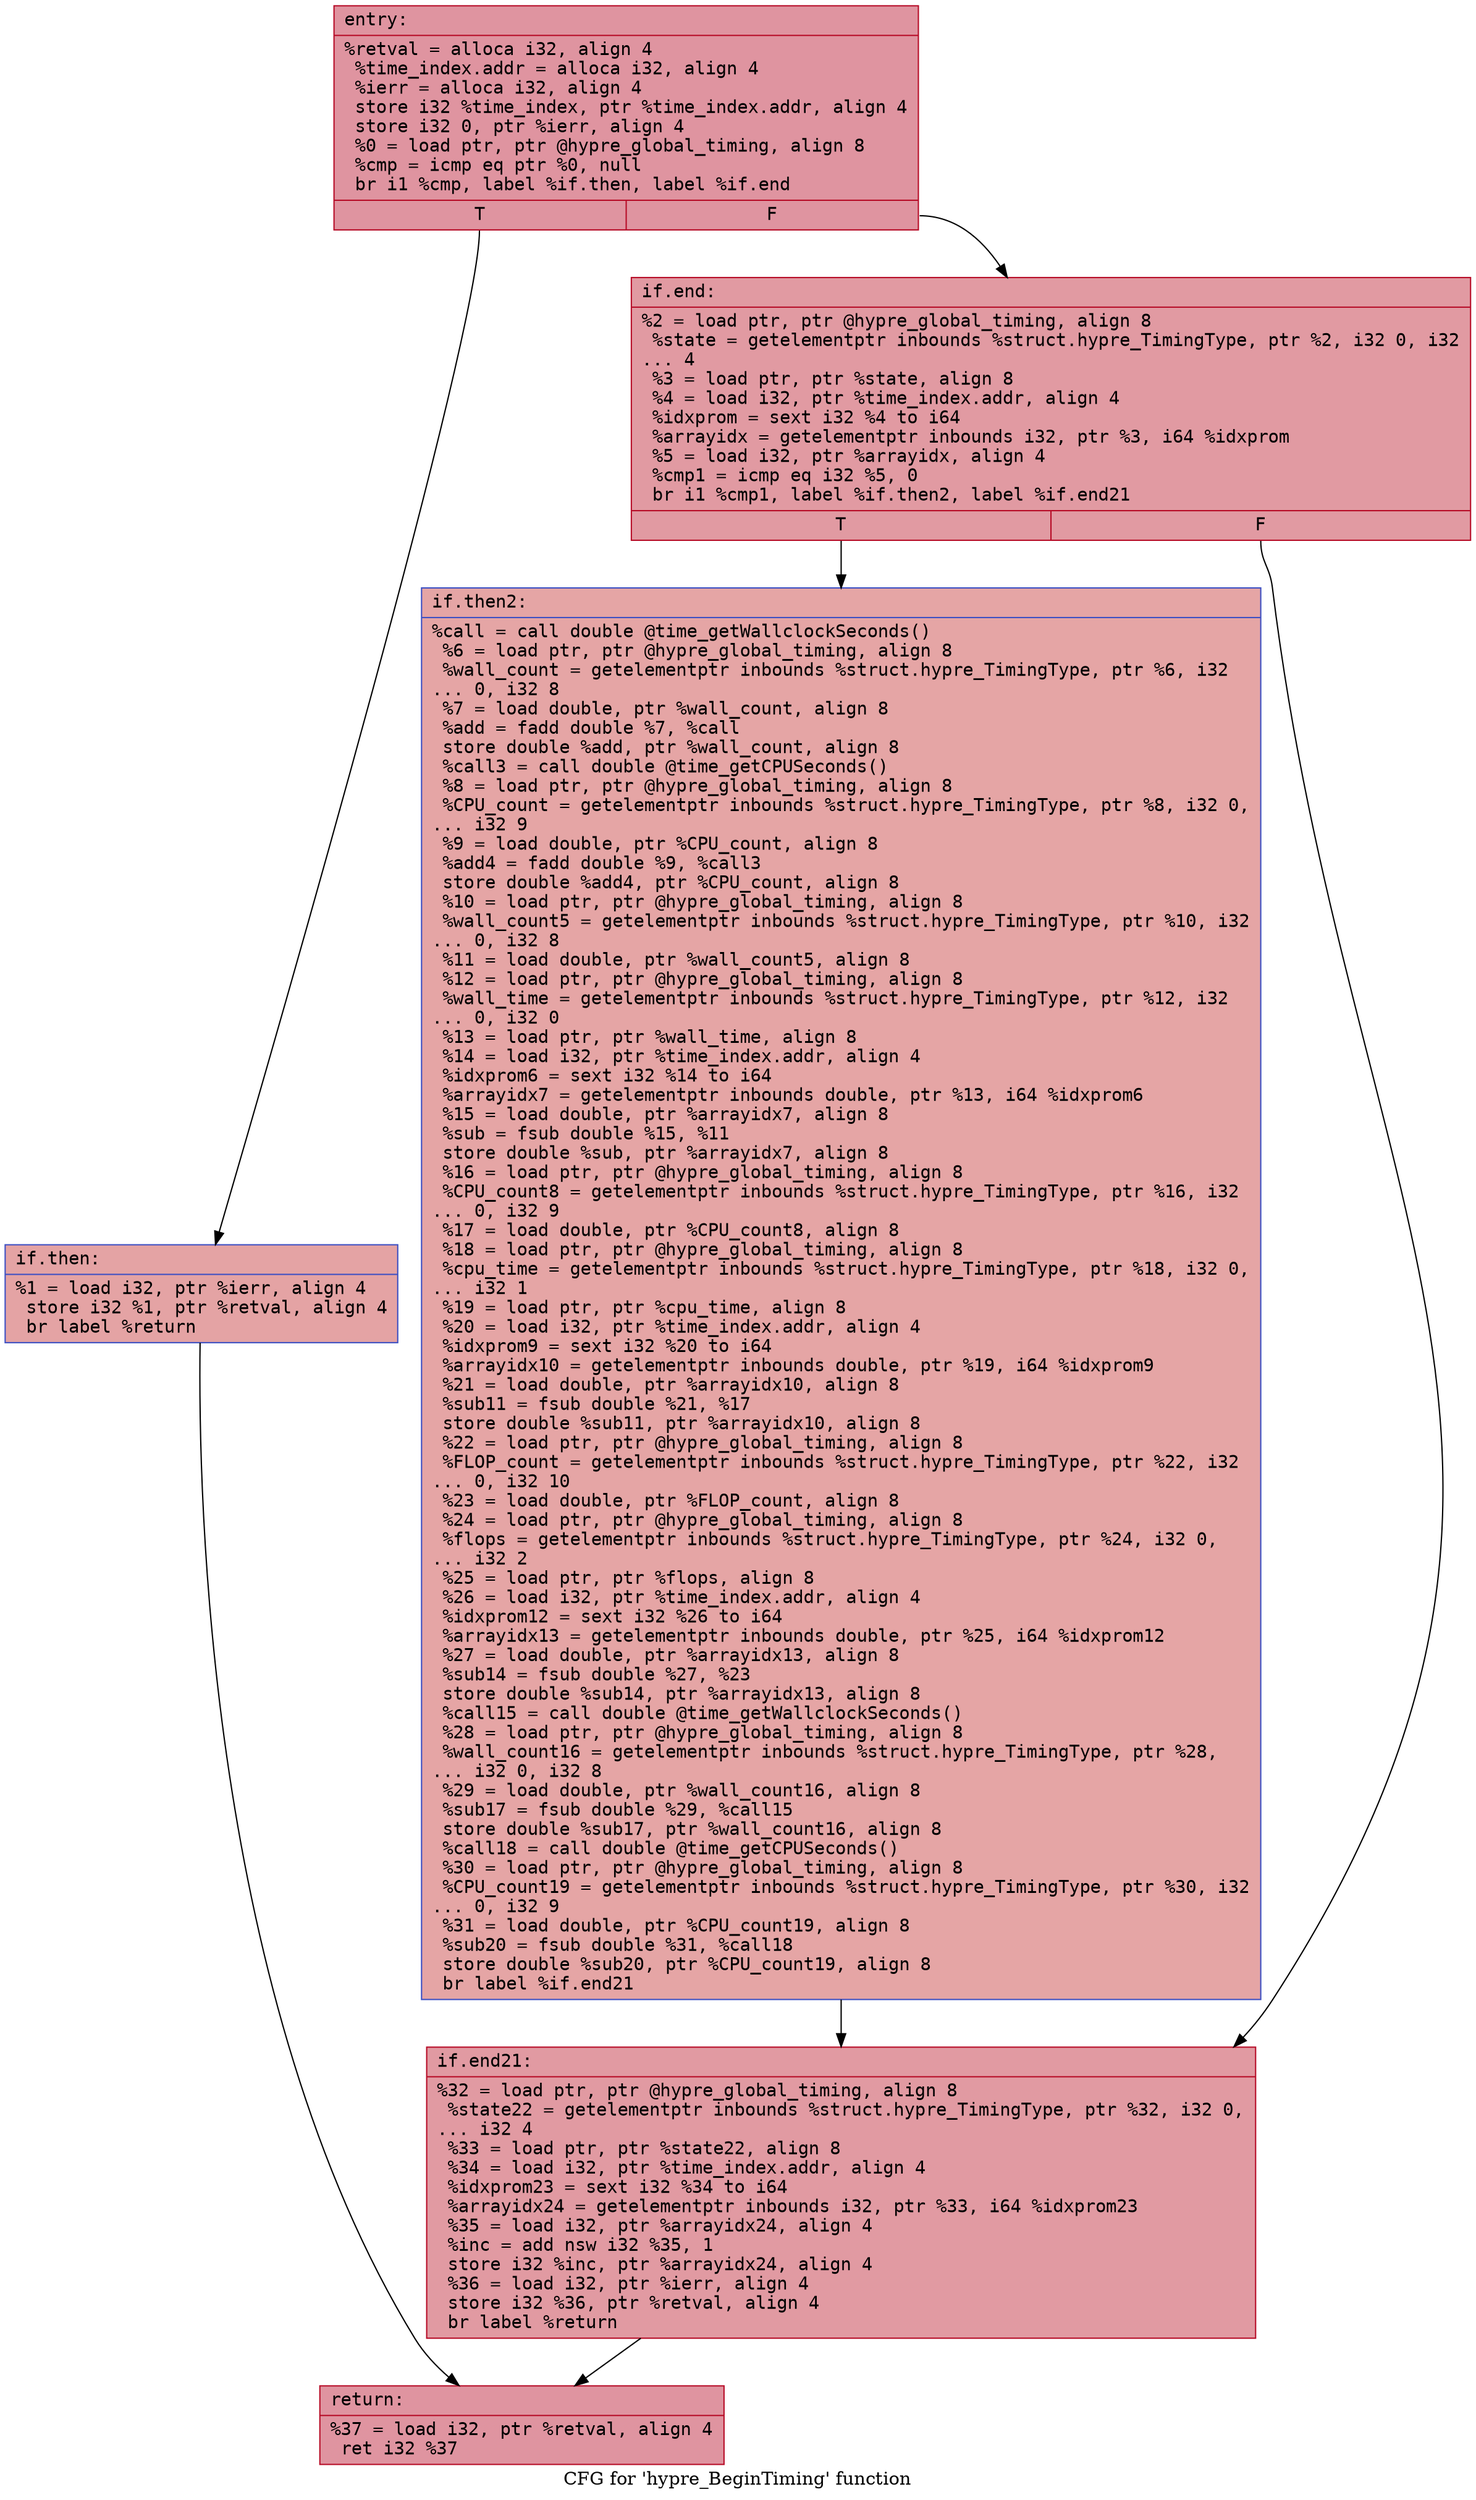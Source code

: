 digraph "CFG for 'hypre_BeginTiming' function" {
	label="CFG for 'hypre_BeginTiming' function";

	Node0x557f02a97a10 [shape=record,color="#b70d28ff", style=filled, fillcolor="#b70d2870" fontname="Courier",label="{entry:\l|  %retval = alloca i32, align 4\l  %time_index.addr = alloca i32, align 4\l  %ierr = alloca i32, align 4\l  store i32 %time_index, ptr %time_index.addr, align 4\l  store i32 0, ptr %ierr, align 4\l  %0 = load ptr, ptr @hypre_global_timing, align 8\l  %cmp = icmp eq ptr %0, null\l  br i1 %cmp, label %if.then, label %if.end\l|{<s0>T|<s1>F}}"];
	Node0x557f02a97a10:s0 -> Node0x557f02a97ed0[tooltip="entry -> if.then\nProbability 37.50%" ];
	Node0x557f02a97a10:s1 -> Node0x557f02a97f40[tooltip="entry -> if.end\nProbability 62.50%" ];
	Node0x557f02a97ed0 [shape=record,color="#3d50c3ff", style=filled, fillcolor="#c32e3170" fontname="Courier",label="{if.then:\l|  %1 = load i32, ptr %ierr, align 4\l  store i32 %1, ptr %retval, align 4\l  br label %return\l}"];
	Node0x557f02a97ed0 -> Node0x557f02a98180[tooltip="if.then -> return\nProbability 100.00%" ];
	Node0x557f02a97f40 [shape=record,color="#b70d28ff", style=filled, fillcolor="#bb1b2c70" fontname="Courier",label="{if.end:\l|  %2 = load ptr, ptr @hypre_global_timing, align 8\l  %state = getelementptr inbounds %struct.hypre_TimingType, ptr %2, i32 0, i32\l... 4\l  %3 = load ptr, ptr %state, align 8\l  %4 = load i32, ptr %time_index.addr, align 4\l  %idxprom = sext i32 %4 to i64\l  %arrayidx = getelementptr inbounds i32, ptr %3, i64 %idxprom\l  %5 = load i32, ptr %arrayidx, align 4\l  %cmp1 = icmp eq i32 %5, 0\l  br i1 %cmp1, label %if.then2, label %if.end21\l|{<s0>T|<s1>F}}"];
	Node0x557f02a97f40:s0 -> Node0x557f02a988c0[tooltip="if.end -> if.then2\nProbability 37.50%" ];
	Node0x557f02a97f40:s1 -> Node0x557f02a98910[tooltip="if.end -> if.end21\nProbability 62.50%" ];
	Node0x557f02a988c0 [shape=record,color="#3d50c3ff", style=filled, fillcolor="#c5333470" fontname="Courier",label="{if.then2:\l|  %call = call double @time_getWallclockSeconds()\l  %6 = load ptr, ptr @hypre_global_timing, align 8\l  %wall_count = getelementptr inbounds %struct.hypre_TimingType, ptr %6, i32\l... 0, i32 8\l  %7 = load double, ptr %wall_count, align 8\l  %add = fadd double %7, %call\l  store double %add, ptr %wall_count, align 8\l  %call3 = call double @time_getCPUSeconds()\l  %8 = load ptr, ptr @hypre_global_timing, align 8\l  %CPU_count = getelementptr inbounds %struct.hypre_TimingType, ptr %8, i32 0,\l... i32 9\l  %9 = load double, ptr %CPU_count, align 8\l  %add4 = fadd double %9, %call3\l  store double %add4, ptr %CPU_count, align 8\l  %10 = load ptr, ptr @hypre_global_timing, align 8\l  %wall_count5 = getelementptr inbounds %struct.hypre_TimingType, ptr %10, i32\l... 0, i32 8\l  %11 = load double, ptr %wall_count5, align 8\l  %12 = load ptr, ptr @hypre_global_timing, align 8\l  %wall_time = getelementptr inbounds %struct.hypre_TimingType, ptr %12, i32\l... 0, i32 0\l  %13 = load ptr, ptr %wall_time, align 8\l  %14 = load i32, ptr %time_index.addr, align 4\l  %idxprom6 = sext i32 %14 to i64\l  %arrayidx7 = getelementptr inbounds double, ptr %13, i64 %idxprom6\l  %15 = load double, ptr %arrayidx7, align 8\l  %sub = fsub double %15, %11\l  store double %sub, ptr %arrayidx7, align 8\l  %16 = load ptr, ptr @hypre_global_timing, align 8\l  %CPU_count8 = getelementptr inbounds %struct.hypre_TimingType, ptr %16, i32\l... 0, i32 9\l  %17 = load double, ptr %CPU_count8, align 8\l  %18 = load ptr, ptr @hypre_global_timing, align 8\l  %cpu_time = getelementptr inbounds %struct.hypre_TimingType, ptr %18, i32 0,\l... i32 1\l  %19 = load ptr, ptr %cpu_time, align 8\l  %20 = load i32, ptr %time_index.addr, align 4\l  %idxprom9 = sext i32 %20 to i64\l  %arrayidx10 = getelementptr inbounds double, ptr %19, i64 %idxprom9\l  %21 = load double, ptr %arrayidx10, align 8\l  %sub11 = fsub double %21, %17\l  store double %sub11, ptr %arrayidx10, align 8\l  %22 = load ptr, ptr @hypre_global_timing, align 8\l  %FLOP_count = getelementptr inbounds %struct.hypre_TimingType, ptr %22, i32\l... 0, i32 10\l  %23 = load double, ptr %FLOP_count, align 8\l  %24 = load ptr, ptr @hypre_global_timing, align 8\l  %flops = getelementptr inbounds %struct.hypre_TimingType, ptr %24, i32 0,\l... i32 2\l  %25 = load ptr, ptr %flops, align 8\l  %26 = load i32, ptr %time_index.addr, align 4\l  %idxprom12 = sext i32 %26 to i64\l  %arrayidx13 = getelementptr inbounds double, ptr %25, i64 %idxprom12\l  %27 = load double, ptr %arrayidx13, align 8\l  %sub14 = fsub double %27, %23\l  store double %sub14, ptr %arrayidx13, align 8\l  %call15 = call double @time_getWallclockSeconds()\l  %28 = load ptr, ptr @hypre_global_timing, align 8\l  %wall_count16 = getelementptr inbounds %struct.hypre_TimingType, ptr %28,\l... i32 0, i32 8\l  %29 = load double, ptr %wall_count16, align 8\l  %sub17 = fsub double %29, %call15\l  store double %sub17, ptr %wall_count16, align 8\l  %call18 = call double @time_getCPUSeconds()\l  %30 = load ptr, ptr @hypre_global_timing, align 8\l  %CPU_count19 = getelementptr inbounds %struct.hypre_TimingType, ptr %30, i32\l... 0, i32 9\l  %31 = load double, ptr %CPU_count19, align 8\l  %sub20 = fsub double %31, %call18\l  store double %sub20, ptr %CPU_count19, align 8\l  br label %if.end21\l}"];
	Node0x557f02a988c0 -> Node0x557f02a98910[tooltip="if.then2 -> if.end21\nProbability 100.00%" ];
	Node0x557f02a98910 [shape=record,color="#b70d28ff", style=filled, fillcolor="#bb1b2c70" fontname="Courier",label="{if.end21:\l|  %32 = load ptr, ptr @hypre_global_timing, align 8\l  %state22 = getelementptr inbounds %struct.hypre_TimingType, ptr %32, i32 0,\l... i32 4\l  %33 = load ptr, ptr %state22, align 8\l  %34 = load i32, ptr %time_index.addr, align 4\l  %idxprom23 = sext i32 %34 to i64\l  %arrayidx24 = getelementptr inbounds i32, ptr %33, i64 %idxprom23\l  %35 = load i32, ptr %arrayidx24, align 4\l  %inc = add nsw i32 %35, 1\l  store i32 %inc, ptr %arrayidx24, align 4\l  %36 = load i32, ptr %ierr, align 4\l  store i32 %36, ptr %retval, align 4\l  br label %return\l}"];
	Node0x557f02a98910 -> Node0x557f02a98180[tooltip="if.end21 -> return\nProbability 100.00%" ];
	Node0x557f02a98180 [shape=record,color="#b70d28ff", style=filled, fillcolor="#b70d2870" fontname="Courier",label="{return:\l|  %37 = load i32, ptr %retval, align 4\l  ret i32 %37\l}"];
}
